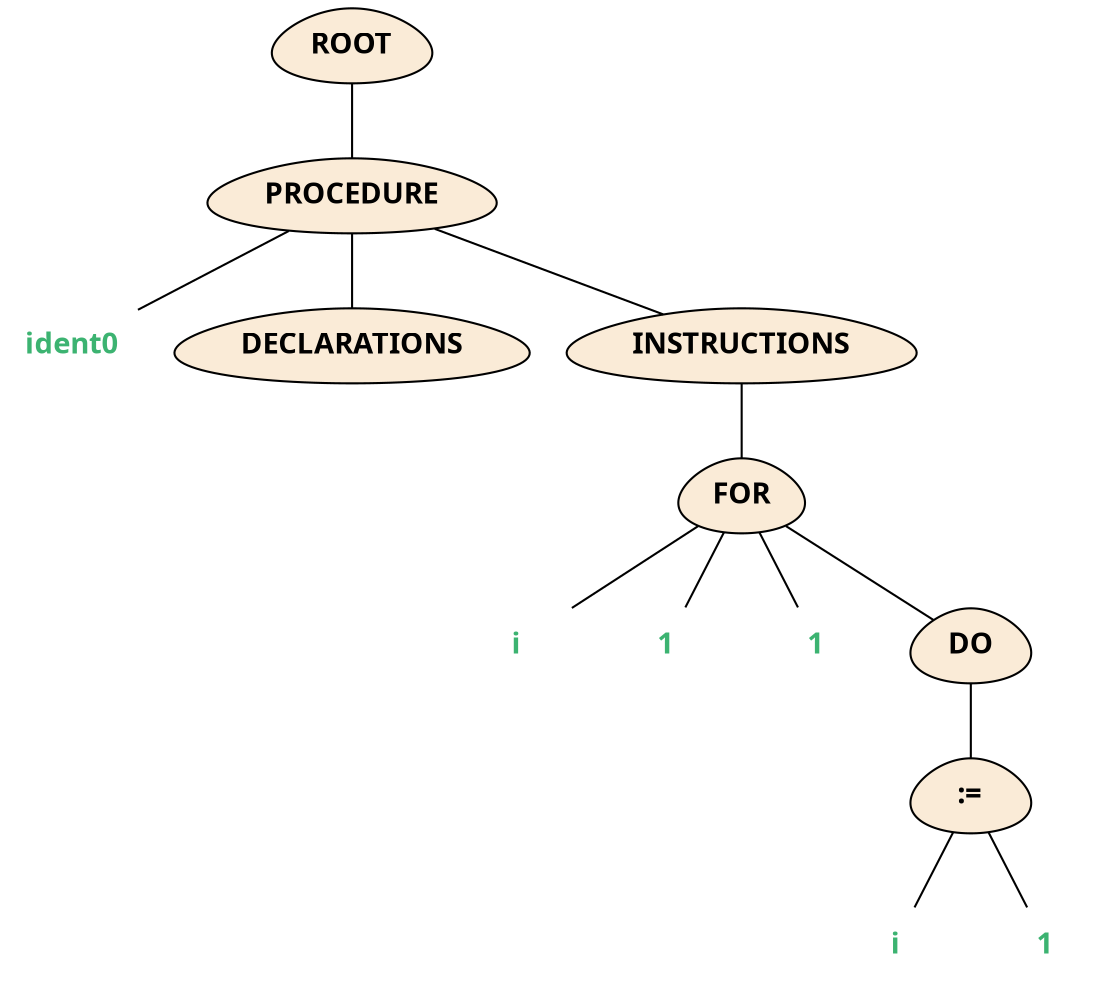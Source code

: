 graph
	{
		fontname="Helvetica bold,bold"
		node [fontname="Helvetica bold,bold"]
		edge [fontname="Helvetica,Arial,sans-serif"]
		{
			label="AST"
			node0;
			node0 [label="ROOT" shape=egg fontcolor=black style=filled fillcolor=antiquewhite];
			node1;
			node1 [label="PROCEDURE" shape=egg fontcolor=black style=filled fillcolor=antiquewhite];
			node0 -- node1;
			node2;
			node2 [label="ident0" shape=plaintext fontcolor=mediumseagreen];
			node1 -- node2;
			node3;
			node3 [label="DECLARATIONS" shape=egg fontcolor=black style=filled fillcolor=antiquewhite];
			node1 -- node3;
			node4;
			node4 [label="INSTRUCTIONS" shape=egg fontcolor=black style=filled fillcolor=antiquewhite];
			node1 -- node4;
			node5;
			node5 [label="FOR" shape=egg fontcolor=black style=filled fillcolor=antiquewhite];
			node4 -- node5;
			node6;
			node6 [label="i" shape=plaintext fontcolor=mediumseagreen];
			node5 -- node6;
			node7;
			node7 [label="1" shape=plaintext fontcolor=mediumseagreen];
			node5 -- node7;
			node8;
			node8 [label="1" shape=plaintext fontcolor=mediumseagreen];
			node5 -- node8;
			node9;
			node9 [label="DO" shape=egg fontcolor=black style=filled fillcolor=antiquewhite];
			node5 -- node9;
			node10;
			node10 [label="i" shape=plaintext fontcolor=mediumseagreen];
			node11;
			node11 [label="1" shape=plaintext fontcolor=mediumseagreen];
			node12;
			node12 [label=":=" shape=egg fontcolor=black style=filled fillcolor=antiquewhite];
			node9 -- node12;
			node12 -- node10;
			node12 -- node11;
		}
	}